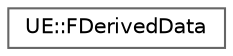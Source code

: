 digraph "Graphical Class Hierarchy"
{
 // INTERACTIVE_SVG=YES
 // LATEX_PDF_SIZE
  bgcolor="transparent";
  edge [fontname=Helvetica,fontsize=10,labelfontname=Helvetica,labelfontsize=10];
  node [fontname=Helvetica,fontsize=10,shape=box,height=0.2,width=0.4];
  rankdir="LR";
  Node0 [id="Node000000",label="UE::FDerivedData",height=0.2,width=0.4,color="grey40", fillcolor="white", style="filled",URL="$d4/d30/classUE_1_1FDerivedData.html",tooltip="Derived Data Reference."];
}
